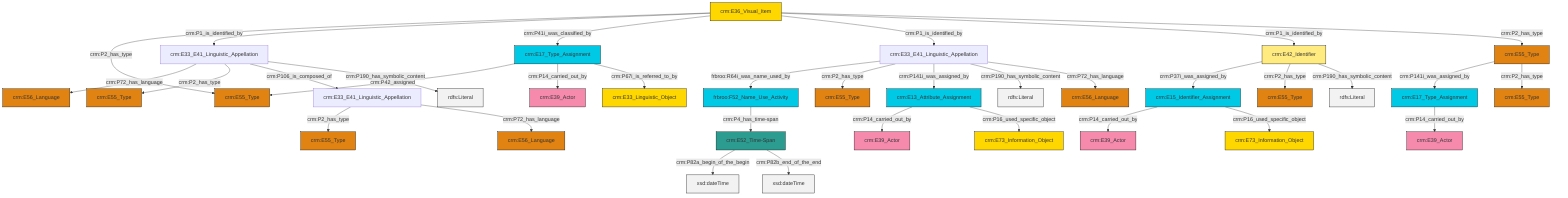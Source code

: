 graph TD
classDef Literal fill:#f2f2f2,stroke:#000000;
classDef CRM_Entity fill:#FFFFFF,stroke:#000000;
classDef Temporal_Entity fill:#00C9E6, stroke:#000000;
classDef Type fill:#E18312, stroke:#000000;
classDef Time-Span fill:#2C9C91, stroke:#000000;
classDef Appellation fill:#FFEB7F, stroke:#000000;
classDef Place fill:#008836, stroke:#000000;
classDef Persistent_Item fill:#B266B2, stroke:#000000;
classDef Conceptual_Object fill:#FFD700, stroke:#000000;
classDef Physical_Thing fill:#D2B48C, stroke:#000000;
classDef Actor fill:#f58aad, stroke:#000000;
classDef PC_Classes fill:#4ce600, stroke:#000000;
classDef Multi fill:#cccccc,stroke:#000000;

8["crm:E33_E41_Linguistic_Appellation"]:::Default -->|crm:P72_has_language| 9["crm:E56_Language"]:::Type
10["crm:E36_Visual_Item"]:::Conceptual_Object -->|crm:P2_has_type| 11["crm:E55_Type"]:::Type
13["crm:E52_Time-Span"]:::Time-Span -->|crm:P82a_begin_of_the_begin| 14[xsd:dateTime]:::Literal
15["crm:E17_Type_Assignment"]:::Temporal_Entity -->|crm:P14_carried_out_by| 16["crm:E39_Actor"]:::Actor
20["crm:E15_Identifier_Assignment"]:::Temporal_Entity -->|crm:P14_carried_out_by| 4["crm:E39_Actor"]:::Actor
21["crm:E42_Identifier"]:::Appellation -->|crm:P37i_was_assigned_by| 20["crm:E15_Identifier_Assignment"]:::Temporal_Entity
22["crm:E17_Type_Assignment"]:::Temporal_Entity -->|crm:P42_assigned| 11["crm:E55_Type"]:::Type
21["crm:E42_Identifier"]:::Appellation -->|crm:P2_has_type| 27["crm:E55_Type"]:::Type
30["crm:E55_Type"]:::Type -->|crm:P141i_was_assigned_by| 15["crm:E17_Type_Assignment"]:::Temporal_Entity
10["crm:E36_Visual_Item"]:::Conceptual_Object -->|crm:P1_is_identified_by| 8["crm:E33_E41_Linguistic_Appellation"]:::Default
32["crm:E33_E41_Linguistic_Appellation"]:::Default -->|crm:P2_has_type| 33["crm:E55_Type"]:::Type
34["crm:E33_E41_Linguistic_Appellation"]:::Default -->|frbroo:R64i_was_name_used_by| 35["frbroo:F52_Name_Use_Activity"]:::Temporal_Entity
20["crm:E15_Identifier_Assignment"]:::Temporal_Entity -->|crm:P16_used_specific_object| 39["crm:E73_Information_Object"]:::Conceptual_Object
10["crm:E36_Visual_Item"]:::Conceptual_Object -->|crm:P41i_was_classified_by| 22["crm:E17_Type_Assignment"]:::Temporal_Entity
35["frbroo:F52_Name_Use_Activity"]:::Temporal_Entity -->|crm:P4_has_time-span| 13["crm:E52_Time-Span"]:::Time-Span
37["crm:E13_Attribute_Assignment"]:::Temporal_Entity -->|crm:P14_carried_out_by| 43["crm:E39_Actor"]:::Actor
34["crm:E33_E41_Linguistic_Appellation"]:::Default -->|crm:P2_has_type| 46["crm:E55_Type"]:::Type
21["crm:E42_Identifier"]:::Appellation -->|crm:P190_has_symbolic_content| 47[rdfs:Literal]:::Literal
34["crm:E33_E41_Linguistic_Appellation"]:::Default -->|crm:P141i_was_assigned_by| 37["crm:E13_Attribute_Assignment"]:::Temporal_Entity
8["crm:E33_E41_Linguistic_Appellation"]:::Default -->|crm:P2_has_type| 2["crm:E55_Type"]:::Type
34["crm:E33_E41_Linguistic_Appellation"]:::Default -->|crm:P190_has_symbolic_content| 52[rdfs:Literal]:::Literal
22["crm:E17_Type_Assignment"]:::Temporal_Entity -->|crm:P14_carried_out_by| 41["crm:E39_Actor"]:::Actor
37["crm:E13_Attribute_Assignment"]:::Temporal_Entity -->|crm:P16_used_specific_object| 23["crm:E73_Information_Object"]:::Conceptual_Object
22["crm:E17_Type_Assignment"]:::Temporal_Entity -->|crm:P67i_is_referred_to_by| 25["crm:E33_Linguistic_Object"]:::Conceptual_Object
10["crm:E36_Visual_Item"]:::Conceptual_Object -->|crm:P1_is_identified_by| 34["crm:E33_E41_Linguistic_Appellation"]:::Default
32["crm:E33_E41_Linguistic_Appellation"]:::Default -->|crm:P72_has_language| 6["crm:E56_Language"]:::Type
8["crm:E33_E41_Linguistic_Appellation"]:::Default -->|crm:P106_is_composed_of| 32["crm:E33_E41_Linguistic_Appellation"]:::Default
8["crm:E33_E41_Linguistic_Appellation"]:::Default -->|crm:P190_has_symbolic_content| 56[rdfs:Literal]:::Literal
10["crm:E36_Visual_Item"]:::Conceptual_Object -->|crm:P1_is_identified_by| 21["crm:E42_Identifier"]:::Appellation
10["crm:E36_Visual_Item"]:::Conceptual_Object -->|crm:P2_has_type| 30["crm:E55_Type"]:::Type
30["crm:E55_Type"]:::Type -->|crm:P2_has_type| 0["crm:E55_Type"]:::Type
13["crm:E52_Time-Span"]:::Time-Span -->|crm:P82b_end_of_the_end| 61[xsd:dateTime]:::Literal
34["crm:E33_E41_Linguistic_Appellation"]:::Default -->|crm:P72_has_language| 18["crm:E56_Language"]:::Type